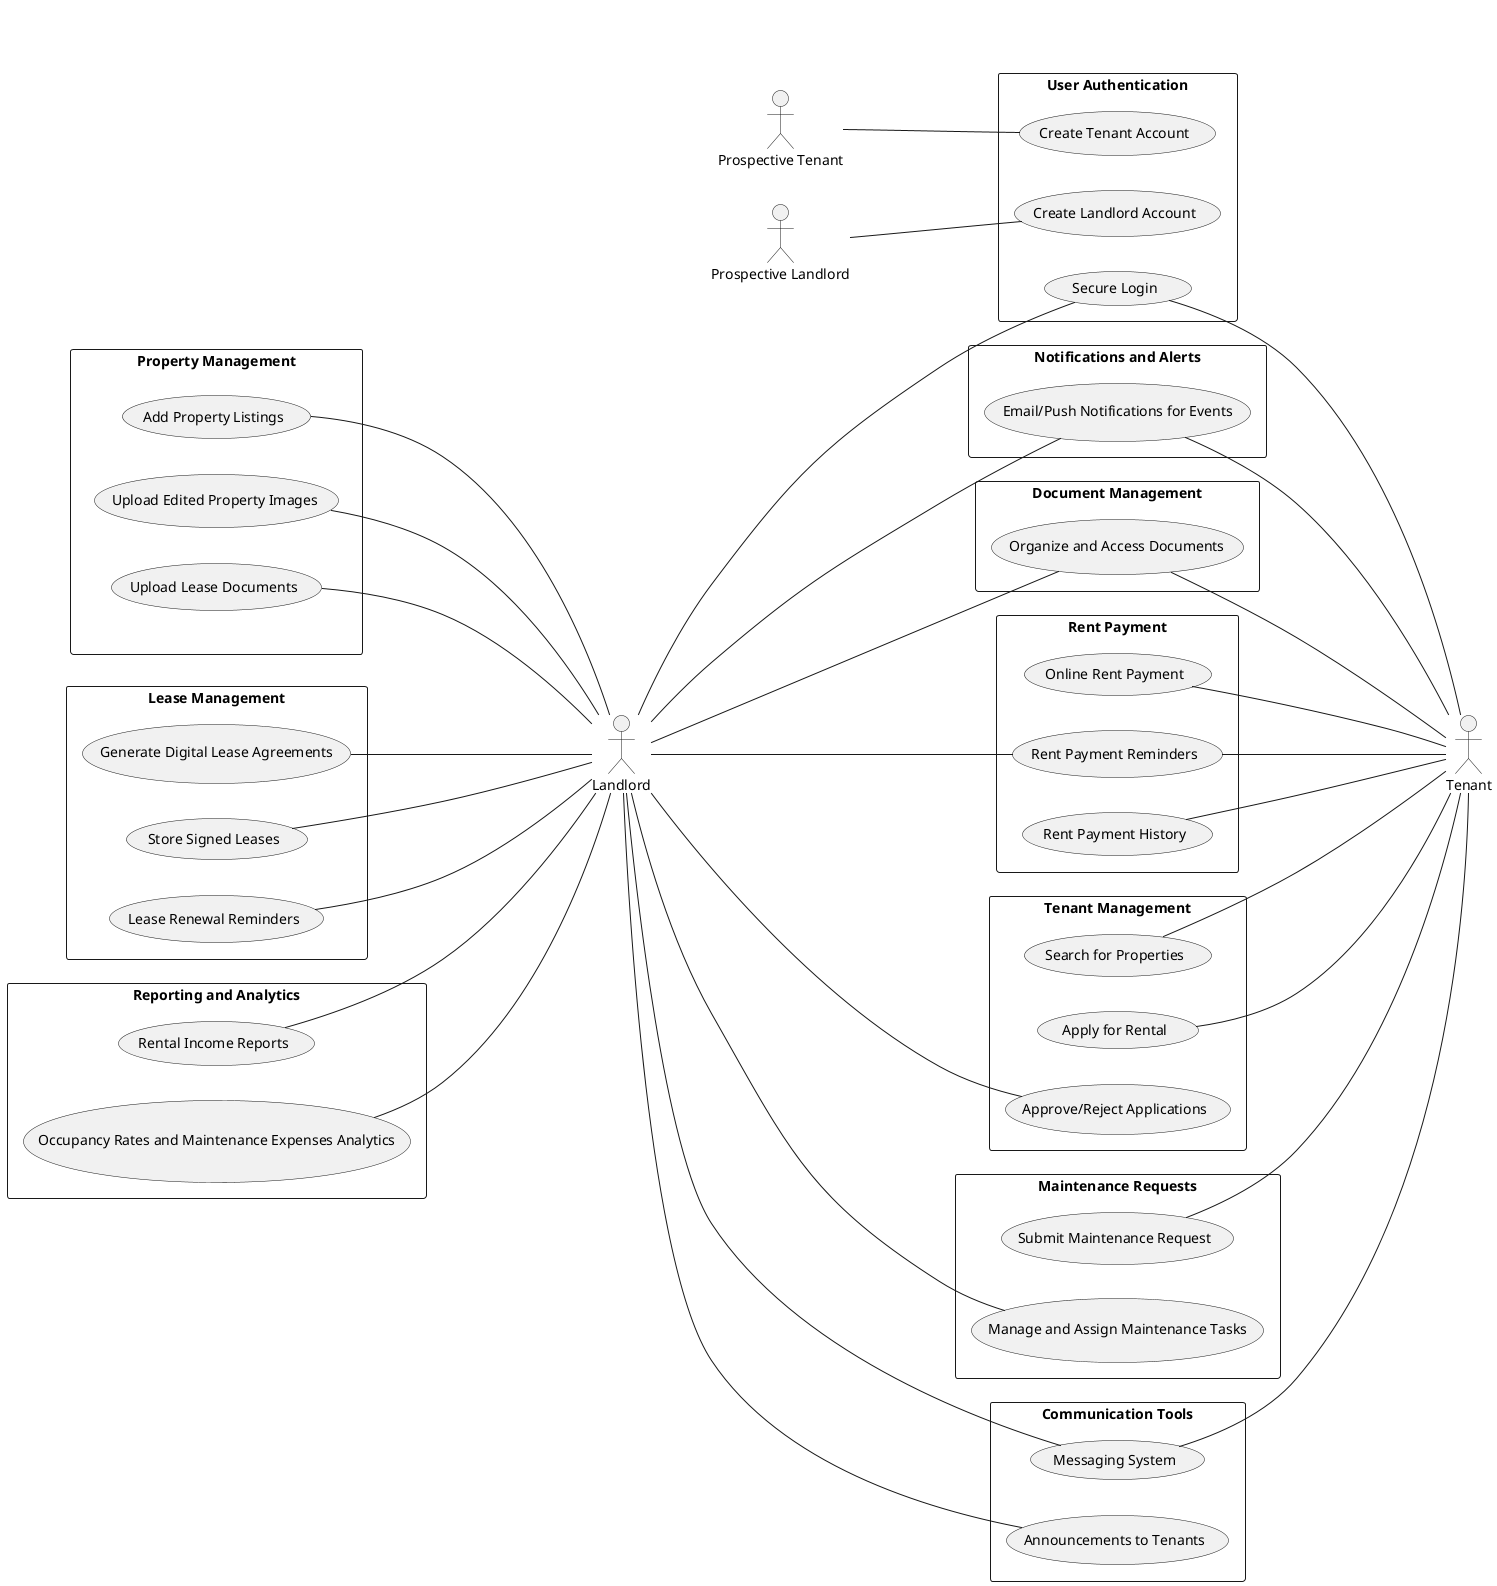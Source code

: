 @startuml

left to right direction
skinparam packageStyle rectangle

actor Landlord
actor Tenant
actor "Prospective Tenant" as ProspectiveTenant
actor "Prospective Landlord" as ProspectiveLandlord

together {
  ' landlord exclusive
  rectangle "Property Management" {
  (Add Property Listings) as AddProperties
  (Upload Edited Property Images) as UploadImages
  (Upload Lease Documents) as UploadDocuments
  }

  rectangle "Lease Management" {
    (Generate Digital Lease Agreements) as GenerateLeases
    (Store Signed Leases) as StoreLeases
    (Lease Renewal Reminders) as LeaseRenewalReminders
  }

    rectangle "Reporting and Analytics" {
    (Rental Income Reports) as GenerateIncomeReports
    (Occupancy Rates and Maintenance Expenses Analytics) as DataVisualization
  }
}

together {
  ' shared
  rectangle "User Authentication" {
    (Create Landlord Account) as CreateLandlordAccount
    (Create Tenant Account) as CreateTenantAccount
    (Secure Login) as Login
  }

  rectangle "Rent Payment" {
    (Online Rent Payment) as MakeRentPayment
    (Rent Payment Reminders) as PaymentReminders
    (Rent Payment History) as PaymentHistory
  }

  rectangle "Tenant Management" {
    (Search for Properties) as SearchProperties
    (Apply for Rental) as ApplyRental
    (Approve/Reject Applications) as ReviewApplications
  }

  rectangle "Maintenance Requests" {
    (Submit Maintenance Request) as SubmitMaintenance
    (Manage and Assign Maintenance Tasks) as ManageMaintenance
  }

  rectangle "Communication Tools" {
    (Messaging System) as DirectMessaging
    (Announcements to Tenants) as BroadcastAnnouncements
  }

  rectangle "Document Management" {
    (Organize and Access Documents) as ManageDocuments
  }
  
  rectangle "Notifications and Alerts" {
    (Email/Push Notifications for Events) as SendNotifications
  }
}

' add a few hidden links to force layout
Landlord -[hidden]-Tenant
"Property Management" ---[hidden]- Landlord

' shard block shared actions
' CreateAccount ---down- Tenant
Login ---down- Landlord
Login ---up- Tenant
PaymentReminders ---up- Landlord
PaymentReminders ---down- Tenant
ManageDocuments ---up- Landlord
ManageDocuments ---down- Tenant
SendNotifications ---up- Landlord
SendNotifications ---down- Tenant
DirectMessaging ---up- Landlord
DirectMessaging ---down- Tenant

' shared block landlord exclusive
ReviewApplications ---up- Landlord
ManageMaintenance ---up- Landlord
BroadcastAnnouncements ---up- Landlord

' shared block tenant exclusive
SearchProperties ---down- Tenant
ApplyRental ---down- Tenant
MakeRentPayment ---down- Tenant
PaymentHistory ---down- Tenant
SubmitMaintenance ---down- Tenant

' landlord exclusive blocks
AddProperties ---right- Landlord
UploadImages ---right- Landlord
UploadDocuments ---right- Landlord
GenerateLeases ---right- Landlord
StoreLeases ---right- Landlord
LeaseRenewalReminders ---right- Landlord
GenerateIncomeReports ---right- Landlord
DataVisualization ---right- Landlord

ProspectiveTenant --- CreateTenantAccount
ProspectiveLandlord --- CreateLandlordAccount
@enduml
